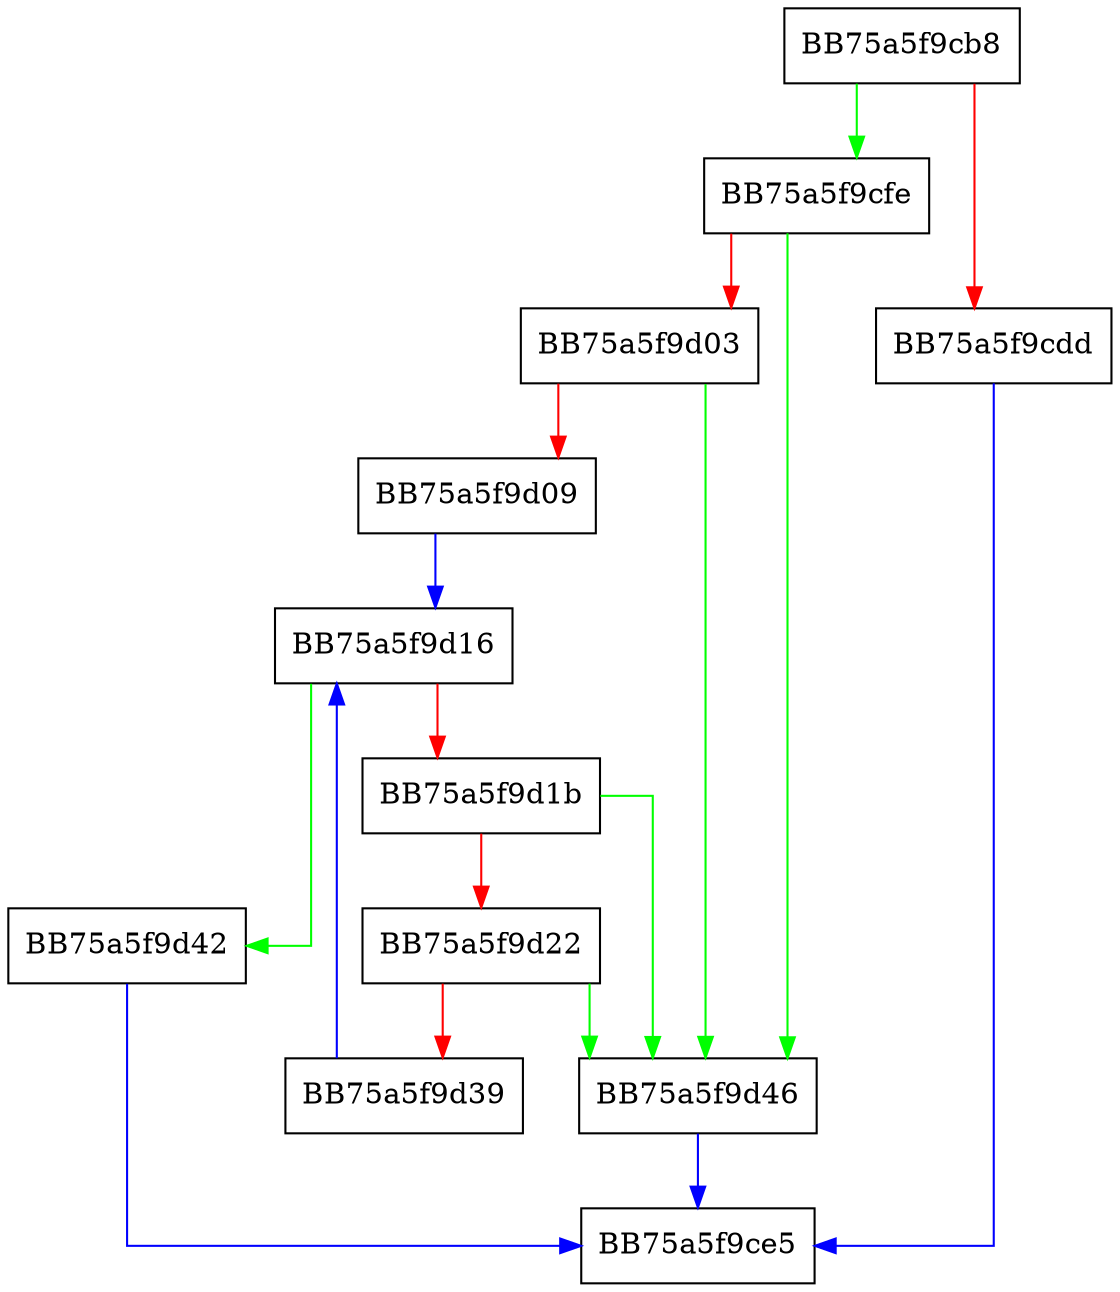digraph sqlite3ExprListCompare {
  node [shape="box"];
  graph [splines=ortho];
  BB75a5f9cb8 -> BB75a5f9cfe [color="green"];
  BB75a5f9cb8 -> BB75a5f9cdd [color="red"];
  BB75a5f9cdd -> BB75a5f9ce5 [color="blue"];
  BB75a5f9cfe -> BB75a5f9d46 [color="green"];
  BB75a5f9cfe -> BB75a5f9d03 [color="red"];
  BB75a5f9d03 -> BB75a5f9d46 [color="green"];
  BB75a5f9d03 -> BB75a5f9d09 [color="red"];
  BB75a5f9d09 -> BB75a5f9d16 [color="blue"];
  BB75a5f9d16 -> BB75a5f9d42 [color="green"];
  BB75a5f9d16 -> BB75a5f9d1b [color="red"];
  BB75a5f9d1b -> BB75a5f9d46 [color="green"];
  BB75a5f9d1b -> BB75a5f9d22 [color="red"];
  BB75a5f9d22 -> BB75a5f9d46 [color="green"];
  BB75a5f9d22 -> BB75a5f9d39 [color="red"];
  BB75a5f9d39 -> BB75a5f9d16 [color="blue"];
  BB75a5f9d42 -> BB75a5f9ce5 [color="blue"];
  BB75a5f9d46 -> BB75a5f9ce5 [color="blue"];
}